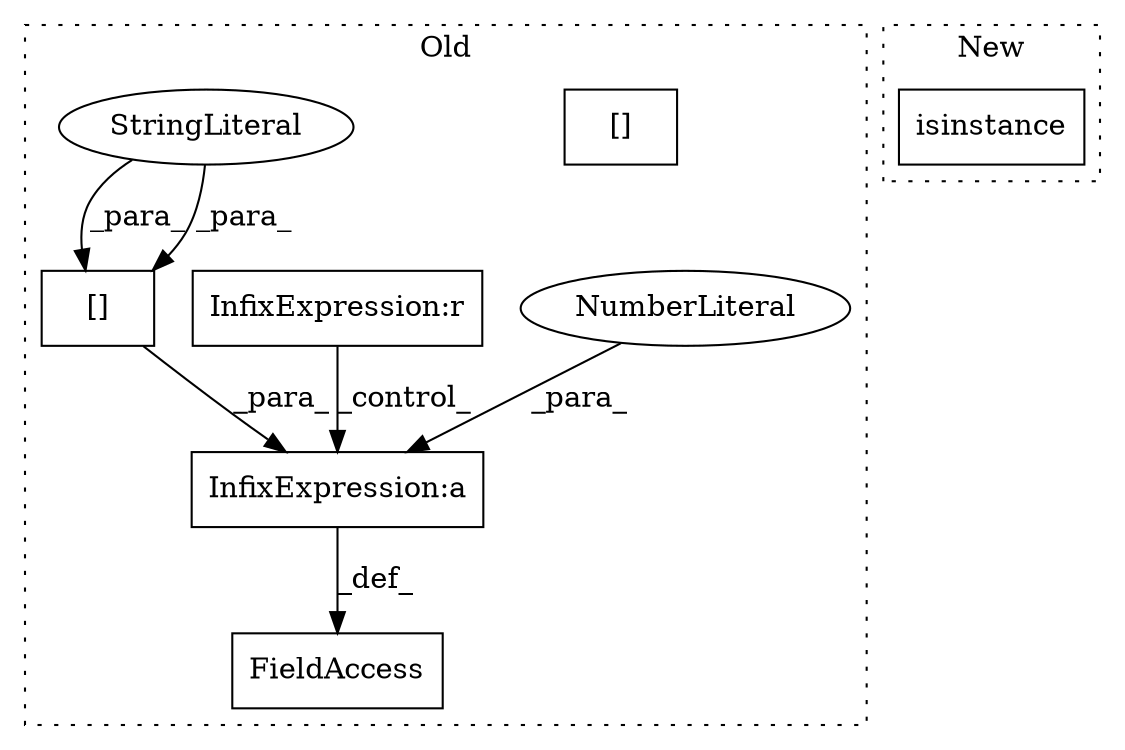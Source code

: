 digraph G {
subgraph cluster0 {
2 [label="InfixExpression:a" a="27" s="978" l="3" shape="box"];
3 [label="[]" a="2" s="981,1005" l="12,1" shape="box"];
4 [label="NumberLiteral" a="34" s="974" l="4" shape="ellipse"];
5 [label="InfixExpression:r" a="27" s="929" l="4" shape="box"];
6 [label="FieldAccess" a="22" s="1149" l="10" shape="box"];
7 [label="StringLiteral" a="45" s="993" l="12" shape="ellipse"];
8 [label="[]" a="2" s="981,1005" l="12,1" shape="box"];
label = "Old";
style="dotted";
}
subgraph cluster1 {
1 [label="isinstance" a="32" s="924,945" l="11,1" shape="box"];
label = "New";
style="dotted";
}
2 -> 6 [label="_def_"];
4 -> 2 [label="_para_"];
5 -> 2 [label="_control_"];
7 -> 8 [label="_para_"];
7 -> 8 [label="_para_"];
8 -> 2 [label="_para_"];
}